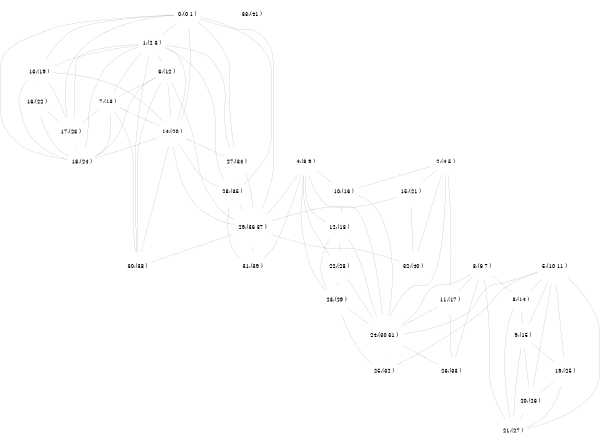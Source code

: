 graph D { 
  randir = LR
  size="4, 3"
  ratio="fill"
  edge[style="bold",fontsize=200]
  node[shape="circle",fontsize=200]
  0[shape="circle",label="0:(0 1 )"]
  1[shape="circle",label="1:(2 3 )"]
  2[shape="circle",label="2:(4 5 )"]
  3[shape="circle",label="3:(6 7 )"]
  4[shape="circle",label="4:(8 9 )"]
  5[shape="circle",label="5:(10 11 )"]
  6[shape="circle",label="6:(12 )"]
  7[shape="circle",label="7:(13 )"]
  8[shape="circle",label="8:(14 )"]
  9[shape="circle",label="9:(15 )"]
  10[shape="circle",label="10:(16 )"]
  11[shape="circle",label="11:(17 )"]
  12[shape="circle",label="12:(18 )"]
  13[shape="circle",label="13:(19 )"]
  14[shape="circle",label="14:(20 )"]
  15[shape="circle",label="15:(21 )"]
  16[shape="circle",label="16:(22 )"]
  17[shape="circle",label="17:(23 )"]
  18[shape="circle",label="18:(24 )"]
  19[shape="circle",label="19:(25 )"]
  20[shape="circle",label="20:(26 )"]
  21[shape="circle",label="21:(27 )"]
  22[shape="circle",label="22:(28 )"]
  23[shape="circle",label="23:(29 )"]
  24[shape="circle",label="24:(30 31 )"]
  25[shape="circle",label="25:(32 )"]
  26[shape="circle",label="26:(33 )"]
  27[shape="circle",label="27:(34 )"]
  28[shape="circle",label="28:(35 )"]
  29[shape="circle",label="29:(36 37 )"]
  30[shape="circle",label="30:(38 )"]
  31[shape="circle",label="31:(39 )"]
  32[shape="circle",label="32:(40 )"]
  33[shape="circle",label="33:(41 )"]
  0--1[color="black",style="solid",penwidth=3]
  0--13[color="black",style="solid",penwidth=3]
  0--14[color="black",style="solid",penwidth=3]
  0--18[color="black",style="solid",penwidth=3]
  0--27[color="black",style="solid",penwidth=3]
  0--28[color="black",style="solid",penwidth=3]
  0--29[color="black",style="solid",penwidth=3]
  0--17[color="black",style="solid",penwidth=3]
  1--6[color="black",style="solid",penwidth=3]
  1--7[color="black",style="solid",penwidth=3]
  1--13[color="black",style="solid",penwidth=3]
  1--14[color="black",style="solid",penwidth=3]
  1--18[color="black",style="solid",penwidth=3]
  1--27[color="black",style="solid",penwidth=3]
  1--28[color="black",style="solid",penwidth=3]
  1--30[color="black",style="solid",penwidth=3]
  1--17[color="black",style="solid",penwidth=3]
  2--10[color="black",style="solid",penwidth=3]
  2--11[color="black",style="solid",penwidth=3]
  2--24[color="black",style="solid",penwidth=3]
  2--15[color="black",style="solid",penwidth=3]
  2--32[color="black",style="solid",penwidth=3]
  3--8[color="black",style="solid",penwidth=3]
  3--11[color="black",style="solid",penwidth=3]
  3--21[color="black",style="solid",penwidth=3]
  3--26[color="black",style="solid",penwidth=3]
  3--24[color="black",style="solid",penwidth=3]
  4--10[color="black",style="solid",penwidth=3]
  4--12[color="black",style="solid",penwidth=3]
  4--22[color="black",style="solid",penwidth=3]
  4--23[color="black",style="solid",penwidth=3]
  4--24[color="black",style="solid",penwidth=3]
  4--31[color="black",style="solid",penwidth=3]
  4--29[color="black",style="solid",penwidth=3]
  5--8[color="black",style="solid",penwidth=3]
  5--9[color="black",style="solid",penwidth=3]
  5--19[color="black",style="solid",penwidth=3]
  5--20[color="black",style="solid",penwidth=3]
  5--21[color="black",style="solid",penwidth=3]
  5--25[color="black",style="solid",penwidth=3]
  5--24[color="black",style="solid",penwidth=3]
  6--7[color="black",style="solid",penwidth=3]
  6--14[color="black",style="solid",penwidth=3]
  6--18[color="black",style="solid",penwidth=3]
  6--29[color="black",style="solid",penwidth=3]
  6--30[color="black",style="solid",penwidth=3]
  7--14[color="black",style="solid",penwidth=3]
  7--17[color="black",style="solid",penwidth=3]
  7--18[color="black",style="solid",penwidth=3]
  7--30[color="black",style="solid",penwidth=3]
  8--9[color="black",style="solid",penwidth=3]
  8--21[color="black",style="solid",penwidth=3]
  9--19[color="black",style="solid",penwidth=3]
  9--20[color="black",style="solid",penwidth=3]
  9--21[color="black",style="solid",penwidth=3]
  10--12[color="black",style="solid",penwidth=3]
  10--24[color="black",style="solid",penwidth=3]
  11--24[color="black",style="solid",penwidth=3]
  11--26[color="black",style="solid",penwidth=3]
  12--22[color="black",style="solid",penwidth=3]
  12--23[color="black",style="solid",penwidth=3]
  12--24[color="black",style="solid",penwidth=3]
  13--14[color="black",style="solid",penwidth=3]
  13--16[color="black",style="solid",penwidth=3]
  13--17[color="black",style="solid",penwidth=3]
  13--18[color="black",style="solid",penwidth=3]
  14--18[color="black",style="solid",penwidth=3]
  14--27[color="black",style="solid",penwidth=3]
  14--28[color="black",style="solid",penwidth=3]
  14--29[color="black",style="solid",penwidth=3]
  14--30[color="black",style="solid",penwidth=3]
  15--29[color="black",style="solid",penwidth=3]
  15--32[color="black",style="solid",penwidth=3]
  16--17[color="black",style="solid",penwidth=3]
  16--18[color="black",style="solid",penwidth=3]
  17--18[color="black",style="solid",penwidth=3]
  19--20[color="black",style="solid",penwidth=3]
  19--21[color="black",style="solid",penwidth=3]
  20--21[color="black",style="solid",penwidth=3]
  22--23[color="black",style="solid",penwidth=3]
  22--24[color="black",style="solid",penwidth=3]
  23--24[color="black",style="solid",penwidth=3]
  23--25[color="black",style="solid",penwidth=3]
  24--25[color="black",style="solid",penwidth=3]
  24--26[color="black",style="solid",penwidth=3]
  27--28[color="black",style="solid",penwidth=3]
  27--29[color="black",style="solid",penwidth=3]
  28--29[color="black",style="solid",penwidth=3]
  28--31[color="black",style="solid",penwidth=3]
  29--30[color="black",style="solid",penwidth=3]
  29--31[color="black",style="solid",penwidth=3]
  29--32[color="black",style="solid",penwidth=3]
}
